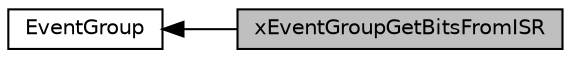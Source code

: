 digraph "xEventGroupGetBitsFromISR"
{
  edge [fontname="Helvetica",fontsize="10",labelfontname="Helvetica",labelfontsize="10"];
  node [fontname="Helvetica",fontsize="10",shape=record];
  rankdir=LR;
  Node1 [label="EventGroup",height=0.2,width=0.4,color="black", fillcolor="white", style="filled",URL="$group___event_group.html"];
  Node0 [label="xEventGroupGetBitsFromISR",height=0.2,width=0.4,color="black", fillcolor="grey75", style="filled", fontcolor="black"];
  Node1->Node0 [shape=plaintext, dir="back", style="solid"];
}
